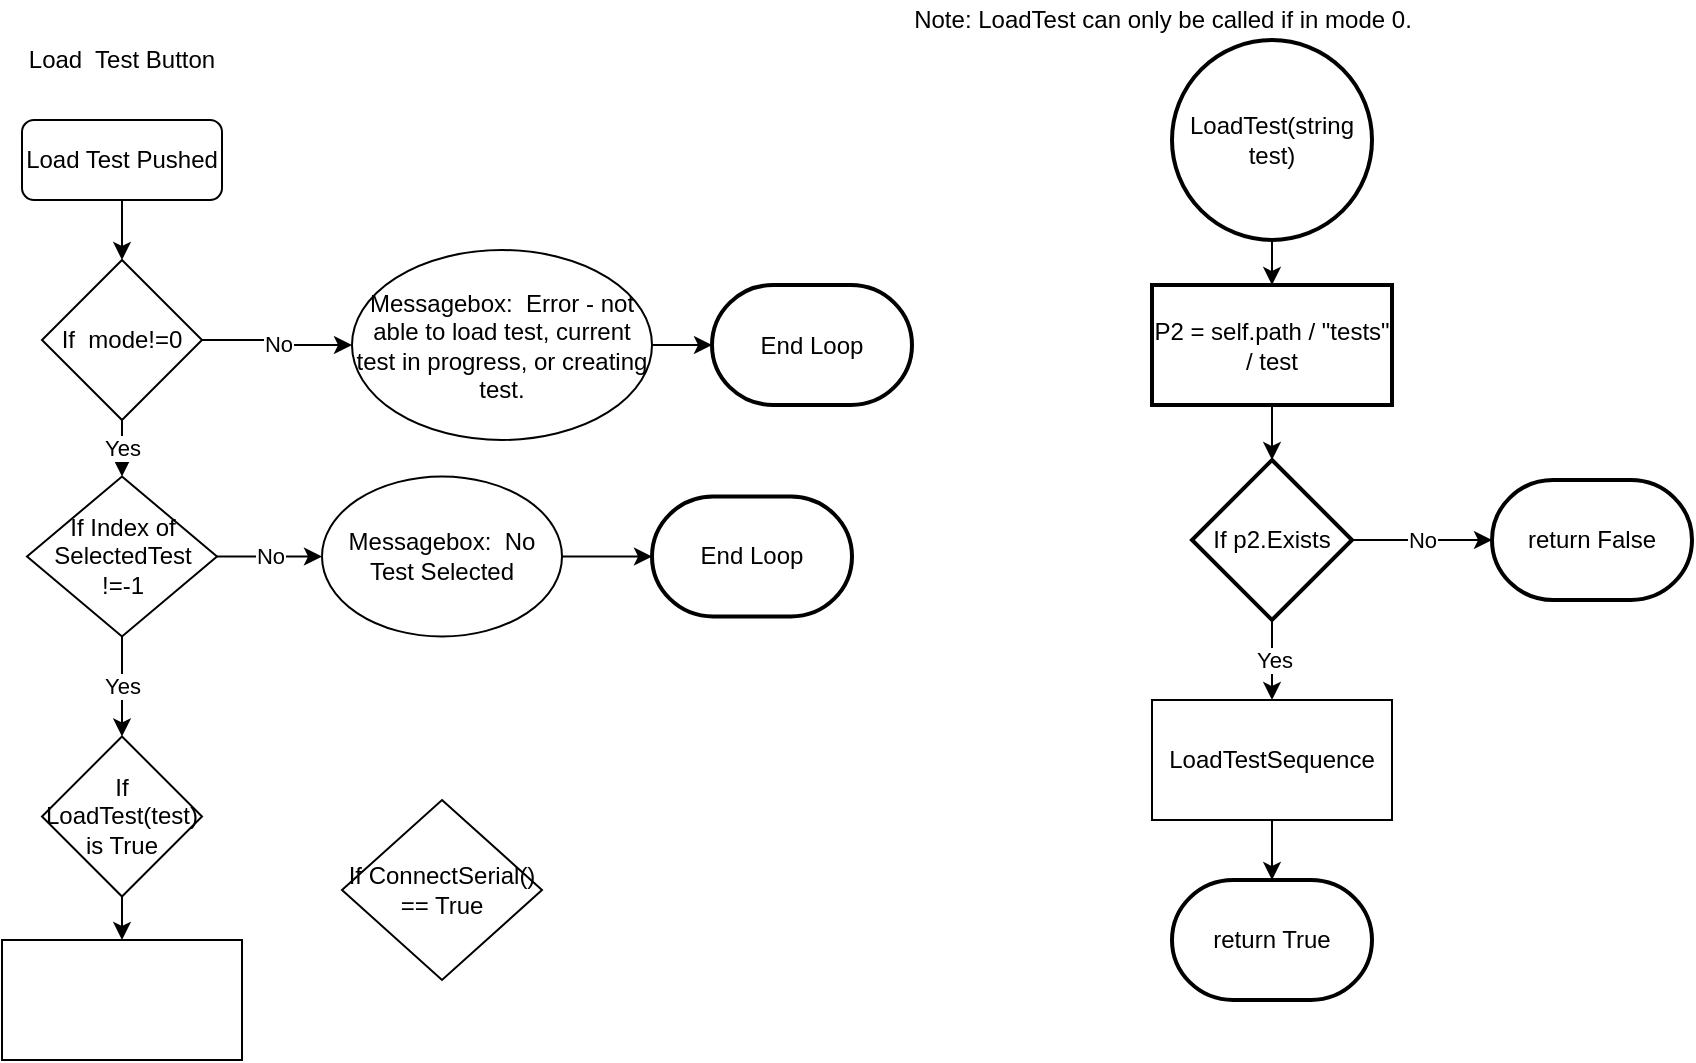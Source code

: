 <mxfile version="14.4.8" type="github" pages="4">
  <diagram id="6a731a19-8d31-9384-78a2-239565b7b9f0" name="Load_Test_Tab">
    <mxGraphModel dx="1422" dy="762" grid="1" gridSize="10" guides="1" tooltips="1" connect="1" arrows="1" fold="1" page="1" pageScale="1" pageWidth="1600" pageHeight="1200" background="#ffffff" math="0" shadow="0">
      <root>
        <mxCell id="0" />
        <mxCell id="1" parent="0" />
        <mxCell id="tTzITee3SI3V6Dp85nhz-55" value="Load&amp;nbsp; Test Button" style="text;html=1;strokeColor=none;fillColor=none;align=center;verticalAlign=middle;whiteSpace=wrap;rounded=0;" vertex="1" parent="1">
          <mxGeometry x="40" y="30" width="110" height="20" as="geometry" />
        </mxCell>
        <mxCell id="tTzITee3SI3V6Dp85nhz-83" value="" style="edgeStyle=orthogonalEdgeStyle;rounded=0;orthogonalLoop=1;jettySize=auto;html=1;" edge="1" parent="1" source="tTzITee3SI3V6Dp85nhz-56" target="tTzITee3SI3V6Dp85nhz-82">
          <mxGeometry relative="1" as="geometry" />
        </mxCell>
        <mxCell id="tTzITee3SI3V6Dp85nhz-56" value="Load Test Pushed" style="rounded=1;whiteSpace=wrap;html=1;" vertex="1" parent="1">
          <mxGeometry x="45" y="70" width="100" height="40" as="geometry" />
        </mxCell>
        <mxCell id="tTzITee3SI3V6Dp85nhz-61" value="No" style="edgeStyle=orthogonalEdgeStyle;rounded=0;orthogonalLoop=1;jettySize=auto;html=1;" edge="1" parent="1" source="tTzITee3SI3V6Dp85nhz-59" target="tTzITee3SI3V6Dp85nhz-60">
          <mxGeometry relative="1" as="geometry" />
        </mxCell>
        <mxCell id="tTzITee3SI3V6Dp85nhz-67" value="Yes" style="edgeStyle=orthogonalEdgeStyle;rounded=0;orthogonalLoop=1;jettySize=auto;html=1;" edge="1" parent="1" source="tTzITee3SI3V6Dp85nhz-59" target="tTzITee3SI3V6Dp85nhz-66">
          <mxGeometry relative="1" as="geometry" />
        </mxCell>
        <mxCell id="tTzITee3SI3V6Dp85nhz-59" value="If Index of SelectedTest !=-1" style="rhombus;whiteSpace=wrap;html=1;" vertex="1" parent="1">
          <mxGeometry x="47.5" y="248.25" width="95" height="80" as="geometry" />
        </mxCell>
        <mxCell id="tTzITee3SI3V6Dp85nhz-72" value="" style="edgeStyle=orthogonalEdgeStyle;rounded=0;orthogonalLoop=1;jettySize=auto;html=1;" edge="1" parent="1" source="tTzITee3SI3V6Dp85nhz-60" target="tTzITee3SI3V6Dp85nhz-70">
          <mxGeometry relative="1" as="geometry" />
        </mxCell>
        <mxCell id="tTzITee3SI3V6Dp85nhz-60" value="Messagebox:&amp;nbsp; No Test Selected" style="ellipse;whiteSpace=wrap;html=1;" vertex="1" parent="1">
          <mxGeometry x="195" y="248.25" width="120" height="80" as="geometry" />
        </mxCell>
        <mxCell id="tTzITee3SI3V6Dp85nhz-69" value="" style="edgeStyle=orthogonalEdgeStyle;rounded=0;orthogonalLoop=1;jettySize=auto;html=1;" edge="1" parent="1" source="tTzITee3SI3V6Dp85nhz-66" target="tTzITee3SI3V6Dp85nhz-68">
          <mxGeometry relative="1" as="geometry" />
        </mxCell>
        <mxCell id="tTzITee3SI3V6Dp85nhz-66" value="If LoadTest(test) is True" style="rhombus;whiteSpace=wrap;html=1;" vertex="1" parent="1">
          <mxGeometry x="55" y="378.25" width="80" height="80" as="geometry" />
        </mxCell>
        <mxCell id="tTzITee3SI3V6Dp85nhz-68" value="" style="whiteSpace=wrap;html=1;" vertex="1" parent="1">
          <mxGeometry x="35" y="480" width="120" height="60" as="geometry" />
        </mxCell>
        <mxCell id="tTzITee3SI3V6Dp85nhz-70" value="End Loop" style="strokeWidth=2;html=1;shape=mxgraph.flowchart.terminator;whiteSpace=wrap;" vertex="1" parent="1">
          <mxGeometry x="360" y="258.25" width="100" height="60" as="geometry" />
        </mxCell>
        <mxCell id="tTzITee3SI3V6Dp85nhz-75" value="" style="edgeStyle=orthogonalEdgeStyle;rounded=0;orthogonalLoop=1;jettySize=auto;html=1;" edge="1" parent="1" source="tTzITee3SI3V6Dp85nhz-73" target="tTzITee3SI3V6Dp85nhz-74">
          <mxGeometry relative="1" as="geometry" />
        </mxCell>
        <mxCell id="tTzITee3SI3V6Dp85nhz-73" value="LoadTest(string test)" style="strokeWidth=2;html=1;shape=mxgraph.flowchart.start_2;whiteSpace=wrap;" vertex="1" parent="1">
          <mxGeometry x="620" y="30" width="100" height="100" as="geometry" />
        </mxCell>
        <mxCell id="tTzITee3SI3V6Dp85nhz-77" value="" style="edgeStyle=orthogonalEdgeStyle;rounded=0;orthogonalLoop=1;jettySize=auto;html=1;" edge="1" parent="1" source="tTzITee3SI3V6Dp85nhz-74" target="tTzITee3SI3V6Dp85nhz-76">
          <mxGeometry relative="1" as="geometry" />
        </mxCell>
        <mxCell id="tTzITee3SI3V6Dp85nhz-74" value="P2 = self.path / &quot;tests&quot; / test" style="whiteSpace=wrap;html=1;strokeWidth=2;" vertex="1" parent="1">
          <mxGeometry x="610" y="152.5" width="120" height="60" as="geometry" />
        </mxCell>
        <mxCell id="tTzITee3SI3V6Dp85nhz-79" value="No" style="edgeStyle=orthogonalEdgeStyle;rounded=0;orthogonalLoop=1;jettySize=auto;html=1;" edge="1" parent="1" source="tTzITee3SI3V6Dp85nhz-76" target="tTzITee3SI3V6Dp85nhz-78">
          <mxGeometry relative="1" as="geometry" />
        </mxCell>
        <mxCell id="tTzITee3SI3V6Dp85nhz-81" value="Yes" style="edgeStyle=orthogonalEdgeStyle;rounded=0;orthogonalLoop=1;jettySize=auto;html=1;" edge="1" parent="1" source="tTzITee3SI3V6Dp85nhz-76">
          <mxGeometry relative="1" as="geometry">
            <mxPoint x="670" y="360" as="targetPoint" />
          </mxGeometry>
        </mxCell>
        <mxCell id="tTzITee3SI3V6Dp85nhz-76" value="If p2.Exists" style="rhombus;whiteSpace=wrap;html=1;strokeWidth=2;" vertex="1" parent="1">
          <mxGeometry x="630" y="240" width="80" height="80" as="geometry" />
        </mxCell>
        <mxCell id="tTzITee3SI3V6Dp85nhz-78" value="return False" style="strokeWidth=2;html=1;shape=mxgraph.flowchart.terminator;whiteSpace=wrap;" vertex="1" parent="1">
          <mxGeometry x="780" y="250" width="100" height="60" as="geometry" />
        </mxCell>
        <mxCell id="UficYF0TFEuOsEOERnPV-2" value="" style="edgeStyle=orthogonalEdgeStyle;rounded=0;orthogonalLoop=1;jettySize=auto;html=1;" edge="1" parent="1" source="tTzITee3SI3V6Dp85nhz-80">
          <mxGeometry relative="1" as="geometry">
            <mxPoint x="670" y="450" as="targetPoint" />
          </mxGeometry>
        </mxCell>
        <mxCell id="tTzITee3SI3V6Dp85nhz-80" value="LoadTestSequence" style="whiteSpace=wrap;html=1;strokeWidth=1;" vertex="1" parent="1">
          <mxGeometry x="610" y="360" width="120" height="60" as="geometry" />
        </mxCell>
        <mxCell id="tTzITee3SI3V6Dp85nhz-84" value="Yes" style="edgeStyle=orthogonalEdgeStyle;rounded=0;orthogonalLoop=1;jettySize=auto;html=1;" edge="1" parent="1" source="tTzITee3SI3V6Dp85nhz-82" target="tTzITee3SI3V6Dp85nhz-59">
          <mxGeometry relative="1" as="geometry" />
        </mxCell>
        <mxCell id="tTzITee3SI3V6Dp85nhz-86" value="No" style="edgeStyle=orthogonalEdgeStyle;rounded=0;orthogonalLoop=1;jettySize=auto;html=1;" edge="1" parent="1" source="tTzITee3SI3V6Dp85nhz-82" target="tTzITee3SI3V6Dp85nhz-85">
          <mxGeometry relative="1" as="geometry" />
        </mxCell>
        <mxCell id="tTzITee3SI3V6Dp85nhz-82" value="If&amp;nbsp; mode!=0" style="rhombus;whiteSpace=wrap;html=1;" vertex="1" parent="1">
          <mxGeometry x="55" y="140" width="80" height="80" as="geometry" />
        </mxCell>
        <mxCell id="tTzITee3SI3V6Dp85nhz-88" value="" style="edgeStyle=orthogonalEdgeStyle;rounded=0;orthogonalLoop=1;jettySize=auto;html=1;" edge="1" parent="1" source="tTzITee3SI3V6Dp85nhz-85" target="tTzITee3SI3V6Dp85nhz-87">
          <mxGeometry relative="1" as="geometry" />
        </mxCell>
        <mxCell id="tTzITee3SI3V6Dp85nhz-85" value="Messagebox:&amp;nbsp; Error - not able to load test, current test in progress, or creating test." style="ellipse;whiteSpace=wrap;html=1;" vertex="1" parent="1">
          <mxGeometry x="210" y="135" width="150" height="95" as="geometry" />
        </mxCell>
        <mxCell id="tTzITee3SI3V6Dp85nhz-87" value="End Loop" style="strokeWidth=2;html=1;shape=mxgraph.flowchart.terminator;whiteSpace=wrap;" vertex="1" parent="1">
          <mxGeometry x="390" y="152.5" width="100" height="60" as="geometry" />
        </mxCell>
        <mxCell id="tTzITee3SI3V6Dp85nhz-89" value="Note: LoadTest can only be called if in mode 0." style="text;html=1;align=center;verticalAlign=middle;resizable=0;points=[];autosize=1;" vertex="1" parent="1">
          <mxGeometry x="480" y="10" width="270" height="20" as="geometry" />
        </mxCell>
        <mxCell id="UficYF0TFEuOsEOERnPV-4" value="If ConnectSerial() == True" style="rhombus;whiteSpace=wrap;html=1;strokeWidth=1;" vertex="1" parent="1">
          <mxGeometry x="205" y="410" width="100" height="90" as="geometry" />
        </mxCell>
        <mxCell id="UficYF0TFEuOsEOERnPV-8" value="return True" style="strokeWidth=2;html=1;shape=mxgraph.flowchart.terminator;whiteSpace=wrap;" vertex="1" parent="1">
          <mxGeometry x="620" y="450" width="100" height="60" as="geometry" />
        </mxCell>
      </root>
    </mxGraphModel>
  </diagram>
  <diagram id="oTMPqpchAL877kF9N_FF" name="Test_Tab">
    <mxGraphModel dx="1422" dy="762" grid="1" gridSize="10" guides="1" tooltips="1" connect="1" arrows="1" fold="1" page="1" pageScale="1" pageWidth="1600" pageHeight="1200" math="0" shadow="0">
      <root>
        <mxCell id="KdpddDH9nwrAEuhVS6P6-0" />
        <mxCell id="KdpddDH9nwrAEuhVS6P6-1" parent="KdpddDH9nwrAEuhVS6P6-0" />
      </root>
    </mxGraphModel>
  </diagram>
  <diagram id="SMSFAHEOyso0FMqhiWyN" name="New_Test_Tab">
    <mxGraphModel dx="1422" dy="762" grid="1" gridSize="10" guides="1" tooltips="1" connect="1" arrows="1" fold="1" page="1" pageScale="1" pageWidth="1600" pageHeight="1200" math="0" shadow="0">
      <root>
        <mxCell id="UUAGUkRDnq5GgsOfPD1d-0" />
        <mxCell id="UUAGUkRDnq5GgsOfPD1d-1" parent="UUAGUkRDnq5GgsOfPD1d-0" />
      </root>
    </mxGraphModel>
  </diagram>
  <diagram id="_egIpCoBASKqLesXLy-j" name="New_Test_Creator_Tab">
    <mxGraphModel dx="1422" dy="762" grid="1" gridSize="10" guides="1" tooltips="1" connect="1" arrows="1" fold="1" page="1" pageScale="1" pageWidth="1600" pageHeight="1200" math="0" shadow="0">
      <root>
        <mxCell id="siutL4MeuASW3l7Rrboq-0" />
        <mxCell id="siutL4MeuASW3l7Rrboq-1" parent="siutL4MeuASW3l7Rrboq-0" />
      </root>
    </mxGraphModel>
  </diagram>
</mxfile>
